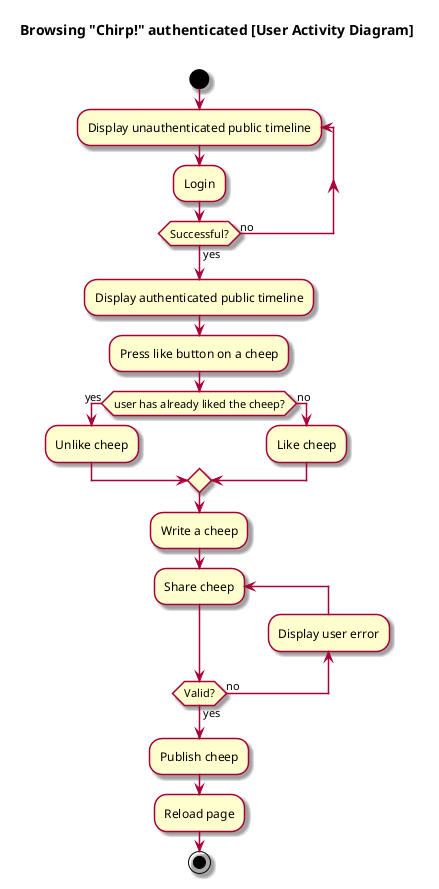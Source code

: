 @startuml

skin rose

title Browsing "Chirp!" authenticated [User Activity Diagram] \n

start

repeat :Display unauthenticated public timeline;

  :Login;


repeat while (Successful?) is (no) not (yes)

:Display authenticated public timeline;

:Press like button on a cheep;

if (user has already liked the cheep?) then (yes)
  :Unlike cheep;
else (no)
  :Like cheep;
endif

:Write a cheep;

repeat :Share cheep;
  Backward:Display user error;
repeat while (Valid?) is (no) not (yes)

:Publish cheep;

:Reload page;

stop

@enduml